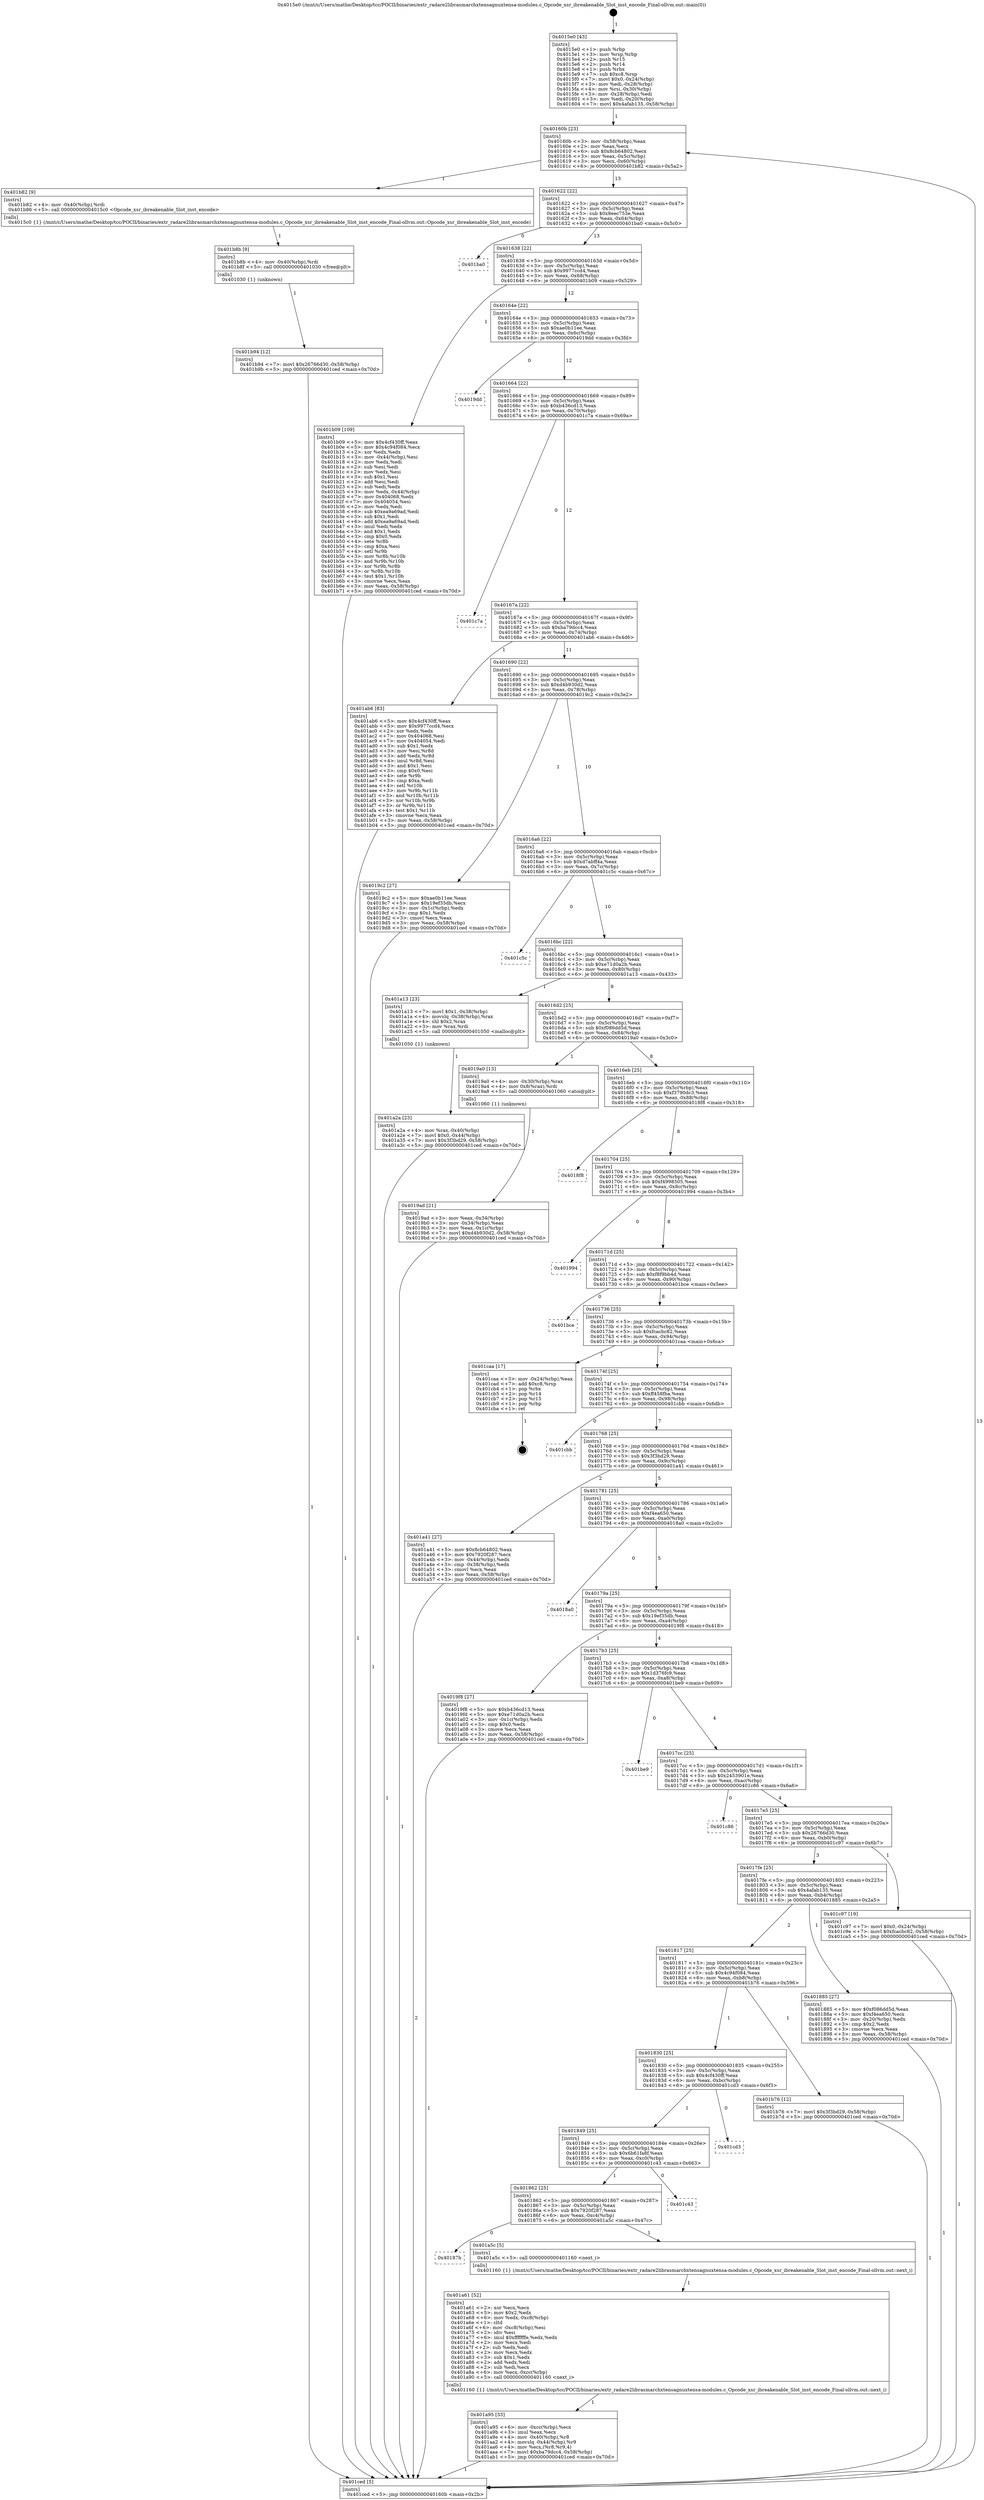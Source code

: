 digraph "0x4015e0" {
  label = "0x4015e0 (/mnt/c/Users/mathe/Desktop/tcc/POCII/binaries/extr_radare2librasmarchxtensagnuxtensa-modules.c_Opcode_xsr_ibreakenable_Slot_inst_encode_Final-ollvm.out::main(0))"
  labelloc = "t"
  node[shape=record]

  Entry [label="",width=0.3,height=0.3,shape=circle,fillcolor=black,style=filled]
  "0x40160b" [label="{
     0x40160b [23]\l
     | [instrs]\l
     &nbsp;&nbsp;0x40160b \<+3\>: mov -0x58(%rbp),%eax\l
     &nbsp;&nbsp;0x40160e \<+2\>: mov %eax,%ecx\l
     &nbsp;&nbsp;0x401610 \<+6\>: sub $0x8cb64802,%ecx\l
     &nbsp;&nbsp;0x401616 \<+3\>: mov %eax,-0x5c(%rbp)\l
     &nbsp;&nbsp;0x401619 \<+3\>: mov %ecx,-0x60(%rbp)\l
     &nbsp;&nbsp;0x40161c \<+6\>: je 0000000000401b82 \<main+0x5a2\>\l
  }"]
  "0x401b82" [label="{
     0x401b82 [9]\l
     | [instrs]\l
     &nbsp;&nbsp;0x401b82 \<+4\>: mov -0x40(%rbp),%rdi\l
     &nbsp;&nbsp;0x401b86 \<+5\>: call 00000000004015c0 \<Opcode_xsr_ibreakenable_Slot_inst_encode\>\l
     | [calls]\l
     &nbsp;&nbsp;0x4015c0 \{1\} (/mnt/c/Users/mathe/Desktop/tcc/POCII/binaries/extr_radare2librasmarchxtensagnuxtensa-modules.c_Opcode_xsr_ibreakenable_Slot_inst_encode_Final-ollvm.out::Opcode_xsr_ibreakenable_Slot_inst_encode)\l
  }"]
  "0x401622" [label="{
     0x401622 [22]\l
     | [instrs]\l
     &nbsp;&nbsp;0x401622 \<+5\>: jmp 0000000000401627 \<main+0x47\>\l
     &nbsp;&nbsp;0x401627 \<+3\>: mov -0x5c(%rbp),%eax\l
     &nbsp;&nbsp;0x40162a \<+5\>: sub $0x8eec753e,%eax\l
     &nbsp;&nbsp;0x40162f \<+3\>: mov %eax,-0x64(%rbp)\l
     &nbsp;&nbsp;0x401632 \<+6\>: je 0000000000401ba0 \<main+0x5c0\>\l
  }"]
  Exit [label="",width=0.3,height=0.3,shape=circle,fillcolor=black,style=filled,peripheries=2]
  "0x401ba0" [label="{
     0x401ba0\l
  }", style=dashed]
  "0x401638" [label="{
     0x401638 [22]\l
     | [instrs]\l
     &nbsp;&nbsp;0x401638 \<+5\>: jmp 000000000040163d \<main+0x5d\>\l
     &nbsp;&nbsp;0x40163d \<+3\>: mov -0x5c(%rbp),%eax\l
     &nbsp;&nbsp;0x401640 \<+5\>: sub $0x9977ccd4,%eax\l
     &nbsp;&nbsp;0x401645 \<+3\>: mov %eax,-0x68(%rbp)\l
     &nbsp;&nbsp;0x401648 \<+6\>: je 0000000000401b09 \<main+0x529\>\l
  }"]
  "0x401b94" [label="{
     0x401b94 [12]\l
     | [instrs]\l
     &nbsp;&nbsp;0x401b94 \<+7\>: movl $0x26766d30,-0x58(%rbp)\l
     &nbsp;&nbsp;0x401b9b \<+5\>: jmp 0000000000401ced \<main+0x70d\>\l
  }"]
  "0x401b09" [label="{
     0x401b09 [109]\l
     | [instrs]\l
     &nbsp;&nbsp;0x401b09 \<+5\>: mov $0x4cf430ff,%eax\l
     &nbsp;&nbsp;0x401b0e \<+5\>: mov $0x4c94f084,%ecx\l
     &nbsp;&nbsp;0x401b13 \<+2\>: xor %edx,%edx\l
     &nbsp;&nbsp;0x401b15 \<+3\>: mov -0x44(%rbp),%esi\l
     &nbsp;&nbsp;0x401b18 \<+2\>: mov %edx,%edi\l
     &nbsp;&nbsp;0x401b1a \<+2\>: sub %esi,%edi\l
     &nbsp;&nbsp;0x401b1c \<+2\>: mov %edx,%esi\l
     &nbsp;&nbsp;0x401b1e \<+3\>: sub $0x1,%esi\l
     &nbsp;&nbsp;0x401b21 \<+2\>: add %esi,%edi\l
     &nbsp;&nbsp;0x401b23 \<+2\>: sub %edi,%edx\l
     &nbsp;&nbsp;0x401b25 \<+3\>: mov %edx,-0x44(%rbp)\l
     &nbsp;&nbsp;0x401b28 \<+7\>: mov 0x404068,%edx\l
     &nbsp;&nbsp;0x401b2f \<+7\>: mov 0x404054,%esi\l
     &nbsp;&nbsp;0x401b36 \<+2\>: mov %edx,%edi\l
     &nbsp;&nbsp;0x401b38 \<+6\>: sub $0xea9a69ad,%edi\l
     &nbsp;&nbsp;0x401b3e \<+3\>: sub $0x1,%edi\l
     &nbsp;&nbsp;0x401b41 \<+6\>: add $0xea9a69ad,%edi\l
     &nbsp;&nbsp;0x401b47 \<+3\>: imul %edi,%edx\l
     &nbsp;&nbsp;0x401b4a \<+3\>: and $0x1,%edx\l
     &nbsp;&nbsp;0x401b4d \<+3\>: cmp $0x0,%edx\l
     &nbsp;&nbsp;0x401b50 \<+4\>: sete %r8b\l
     &nbsp;&nbsp;0x401b54 \<+3\>: cmp $0xa,%esi\l
     &nbsp;&nbsp;0x401b57 \<+4\>: setl %r9b\l
     &nbsp;&nbsp;0x401b5b \<+3\>: mov %r8b,%r10b\l
     &nbsp;&nbsp;0x401b5e \<+3\>: and %r9b,%r10b\l
     &nbsp;&nbsp;0x401b61 \<+3\>: xor %r9b,%r8b\l
     &nbsp;&nbsp;0x401b64 \<+3\>: or %r8b,%r10b\l
     &nbsp;&nbsp;0x401b67 \<+4\>: test $0x1,%r10b\l
     &nbsp;&nbsp;0x401b6b \<+3\>: cmovne %ecx,%eax\l
     &nbsp;&nbsp;0x401b6e \<+3\>: mov %eax,-0x58(%rbp)\l
     &nbsp;&nbsp;0x401b71 \<+5\>: jmp 0000000000401ced \<main+0x70d\>\l
  }"]
  "0x40164e" [label="{
     0x40164e [22]\l
     | [instrs]\l
     &nbsp;&nbsp;0x40164e \<+5\>: jmp 0000000000401653 \<main+0x73\>\l
     &nbsp;&nbsp;0x401653 \<+3\>: mov -0x5c(%rbp),%eax\l
     &nbsp;&nbsp;0x401656 \<+5\>: sub $0xae0b11ee,%eax\l
     &nbsp;&nbsp;0x40165b \<+3\>: mov %eax,-0x6c(%rbp)\l
     &nbsp;&nbsp;0x40165e \<+6\>: je 00000000004019dd \<main+0x3fd\>\l
  }"]
  "0x401b8b" [label="{
     0x401b8b [9]\l
     | [instrs]\l
     &nbsp;&nbsp;0x401b8b \<+4\>: mov -0x40(%rbp),%rdi\l
     &nbsp;&nbsp;0x401b8f \<+5\>: call 0000000000401030 \<free@plt\>\l
     | [calls]\l
     &nbsp;&nbsp;0x401030 \{1\} (unknown)\l
  }"]
  "0x4019dd" [label="{
     0x4019dd\l
  }", style=dashed]
  "0x401664" [label="{
     0x401664 [22]\l
     | [instrs]\l
     &nbsp;&nbsp;0x401664 \<+5\>: jmp 0000000000401669 \<main+0x89\>\l
     &nbsp;&nbsp;0x401669 \<+3\>: mov -0x5c(%rbp),%eax\l
     &nbsp;&nbsp;0x40166c \<+5\>: sub $0xb436cd13,%eax\l
     &nbsp;&nbsp;0x401671 \<+3\>: mov %eax,-0x70(%rbp)\l
     &nbsp;&nbsp;0x401674 \<+6\>: je 0000000000401c7a \<main+0x69a\>\l
  }"]
  "0x401a95" [label="{
     0x401a95 [33]\l
     | [instrs]\l
     &nbsp;&nbsp;0x401a95 \<+6\>: mov -0xcc(%rbp),%ecx\l
     &nbsp;&nbsp;0x401a9b \<+3\>: imul %eax,%ecx\l
     &nbsp;&nbsp;0x401a9e \<+4\>: mov -0x40(%rbp),%r8\l
     &nbsp;&nbsp;0x401aa2 \<+4\>: movslq -0x44(%rbp),%r9\l
     &nbsp;&nbsp;0x401aa6 \<+4\>: mov %ecx,(%r8,%r9,4)\l
     &nbsp;&nbsp;0x401aaa \<+7\>: movl $0xba79dcc4,-0x58(%rbp)\l
     &nbsp;&nbsp;0x401ab1 \<+5\>: jmp 0000000000401ced \<main+0x70d\>\l
  }"]
  "0x401c7a" [label="{
     0x401c7a\l
  }", style=dashed]
  "0x40167a" [label="{
     0x40167a [22]\l
     | [instrs]\l
     &nbsp;&nbsp;0x40167a \<+5\>: jmp 000000000040167f \<main+0x9f\>\l
     &nbsp;&nbsp;0x40167f \<+3\>: mov -0x5c(%rbp),%eax\l
     &nbsp;&nbsp;0x401682 \<+5\>: sub $0xba79dcc4,%eax\l
     &nbsp;&nbsp;0x401687 \<+3\>: mov %eax,-0x74(%rbp)\l
     &nbsp;&nbsp;0x40168a \<+6\>: je 0000000000401ab6 \<main+0x4d6\>\l
  }"]
  "0x401a61" [label="{
     0x401a61 [52]\l
     | [instrs]\l
     &nbsp;&nbsp;0x401a61 \<+2\>: xor %ecx,%ecx\l
     &nbsp;&nbsp;0x401a63 \<+5\>: mov $0x2,%edx\l
     &nbsp;&nbsp;0x401a68 \<+6\>: mov %edx,-0xc8(%rbp)\l
     &nbsp;&nbsp;0x401a6e \<+1\>: cltd\l
     &nbsp;&nbsp;0x401a6f \<+6\>: mov -0xc8(%rbp),%esi\l
     &nbsp;&nbsp;0x401a75 \<+2\>: idiv %esi\l
     &nbsp;&nbsp;0x401a77 \<+6\>: imul $0xfffffffe,%edx,%edx\l
     &nbsp;&nbsp;0x401a7d \<+2\>: mov %ecx,%edi\l
     &nbsp;&nbsp;0x401a7f \<+2\>: sub %edx,%edi\l
     &nbsp;&nbsp;0x401a81 \<+2\>: mov %ecx,%edx\l
     &nbsp;&nbsp;0x401a83 \<+3\>: sub $0x1,%edx\l
     &nbsp;&nbsp;0x401a86 \<+2\>: add %edx,%edi\l
     &nbsp;&nbsp;0x401a88 \<+2\>: sub %edi,%ecx\l
     &nbsp;&nbsp;0x401a8a \<+6\>: mov %ecx,-0xcc(%rbp)\l
     &nbsp;&nbsp;0x401a90 \<+5\>: call 0000000000401160 \<next_i\>\l
     | [calls]\l
     &nbsp;&nbsp;0x401160 \{1\} (/mnt/c/Users/mathe/Desktop/tcc/POCII/binaries/extr_radare2librasmarchxtensagnuxtensa-modules.c_Opcode_xsr_ibreakenable_Slot_inst_encode_Final-ollvm.out::next_i)\l
  }"]
  "0x401ab6" [label="{
     0x401ab6 [83]\l
     | [instrs]\l
     &nbsp;&nbsp;0x401ab6 \<+5\>: mov $0x4cf430ff,%eax\l
     &nbsp;&nbsp;0x401abb \<+5\>: mov $0x9977ccd4,%ecx\l
     &nbsp;&nbsp;0x401ac0 \<+2\>: xor %edx,%edx\l
     &nbsp;&nbsp;0x401ac2 \<+7\>: mov 0x404068,%esi\l
     &nbsp;&nbsp;0x401ac9 \<+7\>: mov 0x404054,%edi\l
     &nbsp;&nbsp;0x401ad0 \<+3\>: sub $0x1,%edx\l
     &nbsp;&nbsp;0x401ad3 \<+3\>: mov %esi,%r8d\l
     &nbsp;&nbsp;0x401ad6 \<+3\>: add %edx,%r8d\l
     &nbsp;&nbsp;0x401ad9 \<+4\>: imul %r8d,%esi\l
     &nbsp;&nbsp;0x401add \<+3\>: and $0x1,%esi\l
     &nbsp;&nbsp;0x401ae0 \<+3\>: cmp $0x0,%esi\l
     &nbsp;&nbsp;0x401ae3 \<+4\>: sete %r9b\l
     &nbsp;&nbsp;0x401ae7 \<+3\>: cmp $0xa,%edi\l
     &nbsp;&nbsp;0x401aea \<+4\>: setl %r10b\l
     &nbsp;&nbsp;0x401aee \<+3\>: mov %r9b,%r11b\l
     &nbsp;&nbsp;0x401af1 \<+3\>: and %r10b,%r11b\l
     &nbsp;&nbsp;0x401af4 \<+3\>: xor %r10b,%r9b\l
     &nbsp;&nbsp;0x401af7 \<+3\>: or %r9b,%r11b\l
     &nbsp;&nbsp;0x401afa \<+4\>: test $0x1,%r11b\l
     &nbsp;&nbsp;0x401afe \<+3\>: cmovne %ecx,%eax\l
     &nbsp;&nbsp;0x401b01 \<+3\>: mov %eax,-0x58(%rbp)\l
     &nbsp;&nbsp;0x401b04 \<+5\>: jmp 0000000000401ced \<main+0x70d\>\l
  }"]
  "0x401690" [label="{
     0x401690 [22]\l
     | [instrs]\l
     &nbsp;&nbsp;0x401690 \<+5\>: jmp 0000000000401695 \<main+0xb5\>\l
     &nbsp;&nbsp;0x401695 \<+3\>: mov -0x5c(%rbp),%eax\l
     &nbsp;&nbsp;0x401698 \<+5\>: sub $0xd4b930d2,%eax\l
     &nbsp;&nbsp;0x40169d \<+3\>: mov %eax,-0x78(%rbp)\l
     &nbsp;&nbsp;0x4016a0 \<+6\>: je 00000000004019c2 \<main+0x3e2\>\l
  }"]
  "0x40187b" [label="{
     0x40187b\l
  }", style=dashed]
  "0x4019c2" [label="{
     0x4019c2 [27]\l
     | [instrs]\l
     &nbsp;&nbsp;0x4019c2 \<+5\>: mov $0xae0b11ee,%eax\l
     &nbsp;&nbsp;0x4019c7 \<+5\>: mov $0x19ef35db,%ecx\l
     &nbsp;&nbsp;0x4019cc \<+3\>: mov -0x1c(%rbp),%edx\l
     &nbsp;&nbsp;0x4019cf \<+3\>: cmp $0x1,%edx\l
     &nbsp;&nbsp;0x4019d2 \<+3\>: cmovl %ecx,%eax\l
     &nbsp;&nbsp;0x4019d5 \<+3\>: mov %eax,-0x58(%rbp)\l
     &nbsp;&nbsp;0x4019d8 \<+5\>: jmp 0000000000401ced \<main+0x70d\>\l
  }"]
  "0x4016a6" [label="{
     0x4016a6 [22]\l
     | [instrs]\l
     &nbsp;&nbsp;0x4016a6 \<+5\>: jmp 00000000004016ab \<main+0xcb\>\l
     &nbsp;&nbsp;0x4016ab \<+3\>: mov -0x5c(%rbp),%eax\l
     &nbsp;&nbsp;0x4016ae \<+5\>: sub $0xd7abff4a,%eax\l
     &nbsp;&nbsp;0x4016b3 \<+3\>: mov %eax,-0x7c(%rbp)\l
     &nbsp;&nbsp;0x4016b6 \<+6\>: je 0000000000401c5c \<main+0x67c\>\l
  }"]
  "0x401a5c" [label="{
     0x401a5c [5]\l
     | [instrs]\l
     &nbsp;&nbsp;0x401a5c \<+5\>: call 0000000000401160 \<next_i\>\l
     | [calls]\l
     &nbsp;&nbsp;0x401160 \{1\} (/mnt/c/Users/mathe/Desktop/tcc/POCII/binaries/extr_radare2librasmarchxtensagnuxtensa-modules.c_Opcode_xsr_ibreakenable_Slot_inst_encode_Final-ollvm.out::next_i)\l
  }"]
  "0x401c5c" [label="{
     0x401c5c\l
  }", style=dashed]
  "0x4016bc" [label="{
     0x4016bc [22]\l
     | [instrs]\l
     &nbsp;&nbsp;0x4016bc \<+5\>: jmp 00000000004016c1 \<main+0xe1\>\l
     &nbsp;&nbsp;0x4016c1 \<+3\>: mov -0x5c(%rbp),%eax\l
     &nbsp;&nbsp;0x4016c4 \<+5\>: sub $0xe71d0a2b,%eax\l
     &nbsp;&nbsp;0x4016c9 \<+3\>: mov %eax,-0x80(%rbp)\l
     &nbsp;&nbsp;0x4016cc \<+6\>: je 0000000000401a13 \<main+0x433\>\l
  }"]
  "0x401862" [label="{
     0x401862 [25]\l
     | [instrs]\l
     &nbsp;&nbsp;0x401862 \<+5\>: jmp 0000000000401867 \<main+0x287\>\l
     &nbsp;&nbsp;0x401867 \<+3\>: mov -0x5c(%rbp),%eax\l
     &nbsp;&nbsp;0x40186a \<+5\>: sub $0x7920f287,%eax\l
     &nbsp;&nbsp;0x40186f \<+6\>: mov %eax,-0xc4(%rbp)\l
     &nbsp;&nbsp;0x401875 \<+6\>: je 0000000000401a5c \<main+0x47c\>\l
  }"]
  "0x401a13" [label="{
     0x401a13 [23]\l
     | [instrs]\l
     &nbsp;&nbsp;0x401a13 \<+7\>: movl $0x1,-0x38(%rbp)\l
     &nbsp;&nbsp;0x401a1a \<+4\>: movslq -0x38(%rbp),%rax\l
     &nbsp;&nbsp;0x401a1e \<+4\>: shl $0x2,%rax\l
     &nbsp;&nbsp;0x401a22 \<+3\>: mov %rax,%rdi\l
     &nbsp;&nbsp;0x401a25 \<+5\>: call 0000000000401050 \<malloc@plt\>\l
     | [calls]\l
     &nbsp;&nbsp;0x401050 \{1\} (unknown)\l
  }"]
  "0x4016d2" [label="{
     0x4016d2 [25]\l
     | [instrs]\l
     &nbsp;&nbsp;0x4016d2 \<+5\>: jmp 00000000004016d7 \<main+0xf7\>\l
     &nbsp;&nbsp;0x4016d7 \<+3\>: mov -0x5c(%rbp),%eax\l
     &nbsp;&nbsp;0x4016da \<+5\>: sub $0xf086dd5d,%eax\l
     &nbsp;&nbsp;0x4016df \<+6\>: mov %eax,-0x84(%rbp)\l
     &nbsp;&nbsp;0x4016e5 \<+6\>: je 00000000004019a0 \<main+0x3c0\>\l
  }"]
  "0x401c43" [label="{
     0x401c43\l
  }", style=dashed]
  "0x4019a0" [label="{
     0x4019a0 [13]\l
     | [instrs]\l
     &nbsp;&nbsp;0x4019a0 \<+4\>: mov -0x30(%rbp),%rax\l
     &nbsp;&nbsp;0x4019a4 \<+4\>: mov 0x8(%rax),%rdi\l
     &nbsp;&nbsp;0x4019a8 \<+5\>: call 0000000000401060 \<atoi@plt\>\l
     | [calls]\l
     &nbsp;&nbsp;0x401060 \{1\} (unknown)\l
  }"]
  "0x4016eb" [label="{
     0x4016eb [25]\l
     | [instrs]\l
     &nbsp;&nbsp;0x4016eb \<+5\>: jmp 00000000004016f0 \<main+0x110\>\l
     &nbsp;&nbsp;0x4016f0 \<+3\>: mov -0x5c(%rbp),%eax\l
     &nbsp;&nbsp;0x4016f3 \<+5\>: sub $0xf3790dc3,%eax\l
     &nbsp;&nbsp;0x4016f8 \<+6\>: mov %eax,-0x88(%rbp)\l
     &nbsp;&nbsp;0x4016fe \<+6\>: je 00000000004018f8 \<main+0x318\>\l
  }"]
  "0x401849" [label="{
     0x401849 [25]\l
     | [instrs]\l
     &nbsp;&nbsp;0x401849 \<+5\>: jmp 000000000040184e \<main+0x26e\>\l
     &nbsp;&nbsp;0x40184e \<+3\>: mov -0x5c(%rbp),%eax\l
     &nbsp;&nbsp;0x401851 \<+5\>: sub $0x6b61fa8f,%eax\l
     &nbsp;&nbsp;0x401856 \<+6\>: mov %eax,-0xc0(%rbp)\l
     &nbsp;&nbsp;0x40185c \<+6\>: je 0000000000401c43 \<main+0x663\>\l
  }"]
  "0x4018f8" [label="{
     0x4018f8\l
  }", style=dashed]
  "0x401704" [label="{
     0x401704 [25]\l
     | [instrs]\l
     &nbsp;&nbsp;0x401704 \<+5\>: jmp 0000000000401709 \<main+0x129\>\l
     &nbsp;&nbsp;0x401709 \<+3\>: mov -0x5c(%rbp),%eax\l
     &nbsp;&nbsp;0x40170c \<+5\>: sub $0xf4998505,%eax\l
     &nbsp;&nbsp;0x401711 \<+6\>: mov %eax,-0x8c(%rbp)\l
     &nbsp;&nbsp;0x401717 \<+6\>: je 0000000000401994 \<main+0x3b4\>\l
  }"]
  "0x401cd3" [label="{
     0x401cd3\l
  }", style=dashed]
  "0x401994" [label="{
     0x401994\l
  }", style=dashed]
  "0x40171d" [label="{
     0x40171d [25]\l
     | [instrs]\l
     &nbsp;&nbsp;0x40171d \<+5\>: jmp 0000000000401722 \<main+0x142\>\l
     &nbsp;&nbsp;0x401722 \<+3\>: mov -0x5c(%rbp),%eax\l
     &nbsp;&nbsp;0x401725 \<+5\>: sub $0xf8f9bb4d,%eax\l
     &nbsp;&nbsp;0x40172a \<+6\>: mov %eax,-0x90(%rbp)\l
     &nbsp;&nbsp;0x401730 \<+6\>: je 0000000000401bce \<main+0x5ee\>\l
  }"]
  "0x401830" [label="{
     0x401830 [25]\l
     | [instrs]\l
     &nbsp;&nbsp;0x401830 \<+5\>: jmp 0000000000401835 \<main+0x255\>\l
     &nbsp;&nbsp;0x401835 \<+3\>: mov -0x5c(%rbp),%eax\l
     &nbsp;&nbsp;0x401838 \<+5\>: sub $0x4cf430ff,%eax\l
     &nbsp;&nbsp;0x40183d \<+6\>: mov %eax,-0xbc(%rbp)\l
     &nbsp;&nbsp;0x401843 \<+6\>: je 0000000000401cd3 \<main+0x6f3\>\l
  }"]
  "0x401bce" [label="{
     0x401bce\l
  }", style=dashed]
  "0x401736" [label="{
     0x401736 [25]\l
     | [instrs]\l
     &nbsp;&nbsp;0x401736 \<+5\>: jmp 000000000040173b \<main+0x15b\>\l
     &nbsp;&nbsp;0x40173b \<+3\>: mov -0x5c(%rbp),%eax\l
     &nbsp;&nbsp;0x40173e \<+5\>: sub $0xfcacbc82,%eax\l
     &nbsp;&nbsp;0x401743 \<+6\>: mov %eax,-0x94(%rbp)\l
     &nbsp;&nbsp;0x401749 \<+6\>: je 0000000000401caa \<main+0x6ca\>\l
  }"]
  "0x401b76" [label="{
     0x401b76 [12]\l
     | [instrs]\l
     &nbsp;&nbsp;0x401b76 \<+7\>: movl $0x3f3bd29,-0x58(%rbp)\l
     &nbsp;&nbsp;0x401b7d \<+5\>: jmp 0000000000401ced \<main+0x70d\>\l
  }"]
  "0x401caa" [label="{
     0x401caa [17]\l
     | [instrs]\l
     &nbsp;&nbsp;0x401caa \<+3\>: mov -0x24(%rbp),%eax\l
     &nbsp;&nbsp;0x401cad \<+7\>: add $0xc8,%rsp\l
     &nbsp;&nbsp;0x401cb4 \<+1\>: pop %rbx\l
     &nbsp;&nbsp;0x401cb5 \<+2\>: pop %r14\l
     &nbsp;&nbsp;0x401cb7 \<+2\>: pop %r15\l
     &nbsp;&nbsp;0x401cb9 \<+1\>: pop %rbp\l
     &nbsp;&nbsp;0x401cba \<+1\>: ret\l
  }"]
  "0x40174f" [label="{
     0x40174f [25]\l
     | [instrs]\l
     &nbsp;&nbsp;0x40174f \<+5\>: jmp 0000000000401754 \<main+0x174\>\l
     &nbsp;&nbsp;0x401754 \<+3\>: mov -0x5c(%rbp),%eax\l
     &nbsp;&nbsp;0x401757 \<+5\>: sub $0xff458fba,%eax\l
     &nbsp;&nbsp;0x40175c \<+6\>: mov %eax,-0x98(%rbp)\l
     &nbsp;&nbsp;0x401762 \<+6\>: je 0000000000401cbb \<main+0x6db\>\l
  }"]
  "0x401a2a" [label="{
     0x401a2a [23]\l
     | [instrs]\l
     &nbsp;&nbsp;0x401a2a \<+4\>: mov %rax,-0x40(%rbp)\l
     &nbsp;&nbsp;0x401a2e \<+7\>: movl $0x0,-0x44(%rbp)\l
     &nbsp;&nbsp;0x401a35 \<+7\>: movl $0x3f3bd29,-0x58(%rbp)\l
     &nbsp;&nbsp;0x401a3c \<+5\>: jmp 0000000000401ced \<main+0x70d\>\l
  }"]
  "0x401cbb" [label="{
     0x401cbb\l
  }", style=dashed]
  "0x401768" [label="{
     0x401768 [25]\l
     | [instrs]\l
     &nbsp;&nbsp;0x401768 \<+5\>: jmp 000000000040176d \<main+0x18d\>\l
     &nbsp;&nbsp;0x40176d \<+3\>: mov -0x5c(%rbp),%eax\l
     &nbsp;&nbsp;0x401770 \<+5\>: sub $0x3f3bd29,%eax\l
     &nbsp;&nbsp;0x401775 \<+6\>: mov %eax,-0x9c(%rbp)\l
     &nbsp;&nbsp;0x40177b \<+6\>: je 0000000000401a41 \<main+0x461\>\l
  }"]
  "0x4019ad" [label="{
     0x4019ad [21]\l
     | [instrs]\l
     &nbsp;&nbsp;0x4019ad \<+3\>: mov %eax,-0x34(%rbp)\l
     &nbsp;&nbsp;0x4019b0 \<+3\>: mov -0x34(%rbp),%eax\l
     &nbsp;&nbsp;0x4019b3 \<+3\>: mov %eax,-0x1c(%rbp)\l
     &nbsp;&nbsp;0x4019b6 \<+7\>: movl $0xd4b930d2,-0x58(%rbp)\l
     &nbsp;&nbsp;0x4019bd \<+5\>: jmp 0000000000401ced \<main+0x70d\>\l
  }"]
  "0x401a41" [label="{
     0x401a41 [27]\l
     | [instrs]\l
     &nbsp;&nbsp;0x401a41 \<+5\>: mov $0x8cb64802,%eax\l
     &nbsp;&nbsp;0x401a46 \<+5\>: mov $0x7920f287,%ecx\l
     &nbsp;&nbsp;0x401a4b \<+3\>: mov -0x44(%rbp),%edx\l
     &nbsp;&nbsp;0x401a4e \<+3\>: cmp -0x38(%rbp),%edx\l
     &nbsp;&nbsp;0x401a51 \<+3\>: cmovl %ecx,%eax\l
     &nbsp;&nbsp;0x401a54 \<+3\>: mov %eax,-0x58(%rbp)\l
     &nbsp;&nbsp;0x401a57 \<+5\>: jmp 0000000000401ced \<main+0x70d\>\l
  }"]
  "0x401781" [label="{
     0x401781 [25]\l
     | [instrs]\l
     &nbsp;&nbsp;0x401781 \<+5\>: jmp 0000000000401786 \<main+0x1a6\>\l
     &nbsp;&nbsp;0x401786 \<+3\>: mov -0x5c(%rbp),%eax\l
     &nbsp;&nbsp;0x401789 \<+5\>: sub $0xf4ea650,%eax\l
     &nbsp;&nbsp;0x40178e \<+6\>: mov %eax,-0xa0(%rbp)\l
     &nbsp;&nbsp;0x401794 \<+6\>: je 00000000004018a0 \<main+0x2c0\>\l
  }"]
  "0x4015e0" [label="{
     0x4015e0 [43]\l
     | [instrs]\l
     &nbsp;&nbsp;0x4015e0 \<+1\>: push %rbp\l
     &nbsp;&nbsp;0x4015e1 \<+3\>: mov %rsp,%rbp\l
     &nbsp;&nbsp;0x4015e4 \<+2\>: push %r15\l
     &nbsp;&nbsp;0x4015e6 \<+2\>: push %r14\l
     &nbsp;&nbsp;0x4015e8 \<+1\>: push %rbx\l
     &nbsp;&nbsp;0x4015e9 \<+7\>: sub $0xc8,%rsp\l
     &nbsp;&nbsp;0x4015f0 \<+7\>: movl $0x0,-0x24(%rbp)\l
     &nbsp;&nbsp;0x4015f7 \<+3\>: mov %edi,-0x28(%rbp)\l
     &nbsp;&nbsp;0x4015fa \<+4\>: mov %rsi,-0x30(%rbp)\l
     &nbsp;&nbsp;0x4015fe \<+3\>: mov -0x28(%rbp),%edi\l
     &nbsp;&nbsp;0x401601 \<+3\>: mov %edi,-0x20(%rbp)\l
     &nbsp;&nbsp;0x401604 \<+7\>: movl $0x4afab135,-0x58(%rbp)\l
  }"]
  "0x4018a0" [label="{
     0x4018a0\l
  }", style=dashed]
  "0x40179a" [label="{
     0x40179a [25]\l
     | [instrs]\l
     &nbsp;&nbsp;0x40179a \<+5\>: jmp 000000000040179f \<main+0x1bf\>\l
     &nbsp;&nbsp;0x40179f \<+3\>: mov -0x5c(%rbp),%eax\l
     &nbsp;&nbsp;0x4017a2 \<+5\>: sub $0x19ef35db,%eax\l
     &nbsp;&nbsp;0x4017a7 \<+6\>: mov %eax,-0xa4(%rbp)\l
     &nbsp;&nbsp;0x4017ad \<+6\>: je 00000000004019f8 \<main+0x418\>\l
  }"]
  "0x401ced" [label="{
     0x401ced [5]\l
     | [instrs]\l
     &nbsp;&nbsp;0x401ced \<+5\>: jmp 000000000040160b \<main+0x2b\>\l
  }"]
  "0x4019f8" [label="{
     0x4019f8 [27]\l
     | [instrs]\l
     &nbsp;&nbsp;0x4019f8 \<+5\>: mov $0xb436cd13,%eax\l
     &nbsp;&nbsp;0x4019fd \<+5\>: mov $0xe71d0a2b,%ecx\l
     &nbsp;&nbsp;0x401a02 \<+3\>: mov -0x1c(%rbp),%edx\l
     &nbsp;&nbsp;0x401a05 \<+3\>: cmp $0x0,%edx\l
     &nbsp;&nbsp;0x401a08 \<+3\>: cmove %ecx,%eax\l
     &nbsp;&nbsp;0x401a0b \<+3\>: mov %eax,-0x58(%rbp)\l
     &nbsp;&nbsp;0x401a0e \<+5\>: jmp 0000000000401ced \<main+0x70d\>\l
  }"]
  "0x4017b3" [label="{
     0x4017b3 [25]\l
     | [instrs]\l
     &nbsp;&nbsp;0x4017b3 \<+5\>: jmp 00000000004017b8 \<main+0x1d8\>\l
     &nbsp;&nbsp;0x4017b8 \<+3\>: mov -0x5c(%rbp),%eax\l
     &nbsp;&nbsp;0x4017bb \<+5\>: sub $0x1d376fc9,%eax\l
     &nbsp;&nbsp;0x4017c0 \<+6\>: mov %eax,-0xa8(%rbp)\l
     &nbsp;&nbsp;0x4017c6 \<+6\>: je 0000000000401be9 \<main+0x609\>\l
  }"]
  "0x401817" [label="{
     0x401817 [25]\l
     | [instrs]\l
     &nbsp;&nbsp;0x401817 \<+5\>: jmp 000000000040181c \<main+0x23c\>\l
     &nbsp;&nbsp;0x40181c \<+3\>: mov -0x5c(%rbp),%eax\l
     &nbsp;&nbsp;0x40181f \<+5\>: sub $0x4c94f084,%eax\l
     &nbsp;&nbsp;0x401824 \<+6\>: mov %eax,-0xb8(%rbp)\l
     &nbsp;&nbsp;0x40182a \<+6\>: je 0000000000401b76 \<main+0x596\>\l
  }"]
  "0x401be9" [label="{
     0x401be9\l
  }", style=dashed]
  "0x4017cc" [label="{
     0x4017cc [25]\l
     | [instrs]\l
     &nbsp;&nbsp;0x4017cc \<+5\>: jmp 00000000004017d1 \<main+0x1f1\>\l
     &nbsp;&nbsp;0x4017d1 \<+3\>: mov -0x5c(%rbp),%eax\l
     &nbsp;&nbsp;0x4017d4 \<+5\>: sub $0x2453901e,%eax\l
     &nbsp;&nbsp;0x4017d9 \<+6\>: mov %eax,-0xac(%rbp)\l
     &nbsp;&nbsp;0x4017df \<+6\>: je 0000000000401c86 \<main+0x6a6\>\l
  }"]
  "0x401885" [label="{
     0x401885 [27]\l
     | [instrs]\l
     &nbsp;&nbsp;0x401885 \<+5\>: mov $0xf086dd5d,%eax\l
     &nbsp;&nbsp;0x40188a \<+5\>: mov $0xf4ea650,%ecx\l
     &nbsp;&nbsp;0x40188f \<+3\>: mov -0x20(%rbp),%edx\l
     &nbsp;&nbsp;0x401892 \<+3\>: cmp $0x2,%edx\l
     &nbsp;&nbsp;0x401895 \<+3\>: cmovne %ecx,%eax\l
     &nbsp;&nbsp;0x401898 \<+3\>: mov %eax,-0x58(%rbp)\l
     &nbsp;&nbsp;0x40189b \<+5\>: jmp 0000000000401ced \<main+0x70d\>\l
  }"]
  "0x401c86" [label="{
     0x401c86\l
  }", style=dashed]
  "0x4017e5" [label="{
     0x4017e5 [25]\l
     | [instrs]\l
     &nbsp;&nbsp;0x4017e5 \<+5\>: jmp 00000000004017ea \<main+0x20a\>\l
     &nbsp;&nbsp;0x4017ea \<+3\>: mov -0x5c(%rbp),%eax\l
     &nbsp;&nbsp;0x4017ed \<+5\>: sub $0x26766d30,%eax\l
     &nbsp;&nbsp;0x4017f2 \<+6\>: mov %eax,-0xb0(%rbp)\l
     &nbsp;&nbsp;0x4017f8 \<+6\>: je 0000000000401c97 \<main+0x6b7\>\l
  }"]
  "0x4017fe" [label="{
     0x4017fe [25]\l
     | [instrs]\l
     &nbsp;&nbsp;0x4017fe \<+5\>: jmp 0000000000401803 \<main+0x223\>\l
     &nbsp;&nbsp;0x401803 \<+3\>: mov -0x5c(%rbp),%eax\l
     &nbsp;&nbsp;0x401806 \<+5\>: sub $0x4afab135,%eax\l
     &nbsp;&nbsp;0x40180b \<+6\>: mov %eax,-0xb4(%rbp)\l
     &nbsp;&nbsp;0x401811 \<+6\>: je 0000000000401885 \<main+0x2a5\>\l
  }"]
  "0x401c97" [label="{
     0x401c97 [19]\l
     | [instrs]\l
     &nbsp;&nbsp;0x401c97 \<+7\>: movl $0x0,-0x24(%rbp)\l
     &nbsp;&nbsp;0x401c9e \<+7\>: movl $0xfcacbc82,-0x58(%rbp)\l
     &nbsp;&nbsp;0x401ca5 \<+5\>: jmp 0000000000401ced \<main+0x70d\>\l
  }"]
  Entry -> "0x4015e0" [label=" 1"]
  "0x40160b" -> "0x401b82" [label=" 1"]
  "0x40160b" -> "0x401622" [label=" 13"]
  "0x401caa" -> Exit [label=" 1"]
  "0x401622" -> "0x401ba0" [label=" 0"]
  "0x401622" -> "0x401638" [label=" 13"]
  "0x401c97" -> "0x401ced" [label=" 1"]
  "0x401638" -> "0x401b09" [label=" 1"]
  "0x401638" -> "0x40164e" [label=" 12"]
  "0x401b94" -> "0x401ced" [label=" 1"]
  "0x40164e" -> "0x4019dd" [label=" 0"]
  "0x40164e" -> "0x401664" [label=" 12"]
  "0x401b8b" -> "0x401b94" [label=" 1"]
  "0x401664" -> "0x401c7a" [label=" 0"]
  "0x401664" -> "0x40167a" [label=" 12"]
  "0x401b82" -> "0x401b8b" [label=" 1"]
  "0x40167a" -> "0x401ab6" [label=" 1"]
  "0x40167a" -> "0x401690" [label=" 11"]
  "0x401b76" -> "0x401ced" [label=" 1"]
  "0x401690" -> "0x4019c2" [label=" 1"]
  "0x401690" -> "0x4016a6" [label=" 10"]
  "0x401b09" -> "0x401ced" [label=" 1"]
  "0x4016a6" -> "0x401c5c" [label=" 0"]
  "0x4016a6" -> "0x4016bc" [label=" 10"]
  "0x401ab6" -> "0x401ced" [label=" 1"]
  "0x4016bc" -> "0x401a13" [label=" 1"]
  "0x4016bc" -> "0x4016d2" [label=" 9"]
  "0x401a61" -> "0x401a95" [label=" 1"]
  "0x4016d2" -> "0x4019a0" [label=" 1"]
  "0x4016d2" -> "0x4016eb" [label=" 8"]
  "0x401a5c" -> "0x401a61" [label=" 1"]
  "0x4016eb" -> "0x4018f8" [label=" 0"]
  "0x4016eb" -> "0x401704" [label=" 8"]
  "0x401862" -> "0x401a5c" [label=" 1"]
  "0x401704" -> "0x401994" [label=" 0"]
  "0x401704" -> "0x40171d" [label=" 8"]
  "0x401a95" -> "0x401ced" [label=" 1"]
  "0x40171d" -> "0x401bce" [label=" 0"]
  "0x40171d" -> "0x401736" [label=" 8"]
  "0x401849" -> "0x401c43" [label=" 0"]
  "0x401736" -> "0x401caa" [label=" 1"]
  "0x401736" -> "0x40174f" [label=" 7"]
  "0x401862" -> "0x40187b" [label=" 0"]
  "0x40174f" -> "0x401cbb" [label=" 0"]
  "0x40174f" -> "0x401768" [label=" 7"]
  "0x401830" -> "0x401cd3" [label=" 0"]
  "0x401768" -> "0x401a41" [label=" 2"]
  "0x401768" -> "0x401781" [label=" 5"]
  "0x401849" -> "0x401862" [label=" 1"]
  "0x401781" -> "0x4018a0" [label=" 0"]
  "0x401781" -> "0x40179a" [label=" 5"]
  "0x401817" -> "0x401830" [label=" 1"]
  "0x40179a" -> "0x4019f8" [label=" 1"]
  "0x40179a" -> "0x4017b3" [label=" 4"]
  "0x401817" -> "0x401b76" [label=" 1"]
  "0x4017b3" -> "0x401be9" [label=" 0"]
  "0x4017b3" -> "0x4017cc" [label=" 4"]
  "0x401830" -> "0x401849" [label=" 1"]
  "0x4017cc" -> "0x401c86" [label=" 0"]
  "0x4017cc" -> "0x4017e5" [label=" 4"]
  "0x401a41" -> "0x401ced" [label=" 2"]
  "0x4017e5" -> "0x401c97" [label=" 1"]
  "0x4017e5" -> "0x4017fe" [label=" 3"]
  "0x401a2a" -> "0x401ced" [label=" 1"]
  "0x4017fe" -> "0x401885" [label=" 1"]
  "0x4017fe" -> "0x401817" [label=" 2"]
  "0x401885" -> "0x401ced" [label=" 1"]
  "0x4015e0" -> "0x40160b" [label=" 1"]
  "0x401ced" -> "0x40160b" [label=" 13"]
  "0x4019a0" -> "0x4019ad" [label=" 1"]
  "0x4019ad" -> "0x401ced" [label=" 1"]
  "0x4019c2" -> "0x401ced" [label=" 1"]
  "0x4019f8" -> "0x401ced" [label=" 1"]
  "0x401a13" -> "0x401a2a" [label=" 1"]
}
